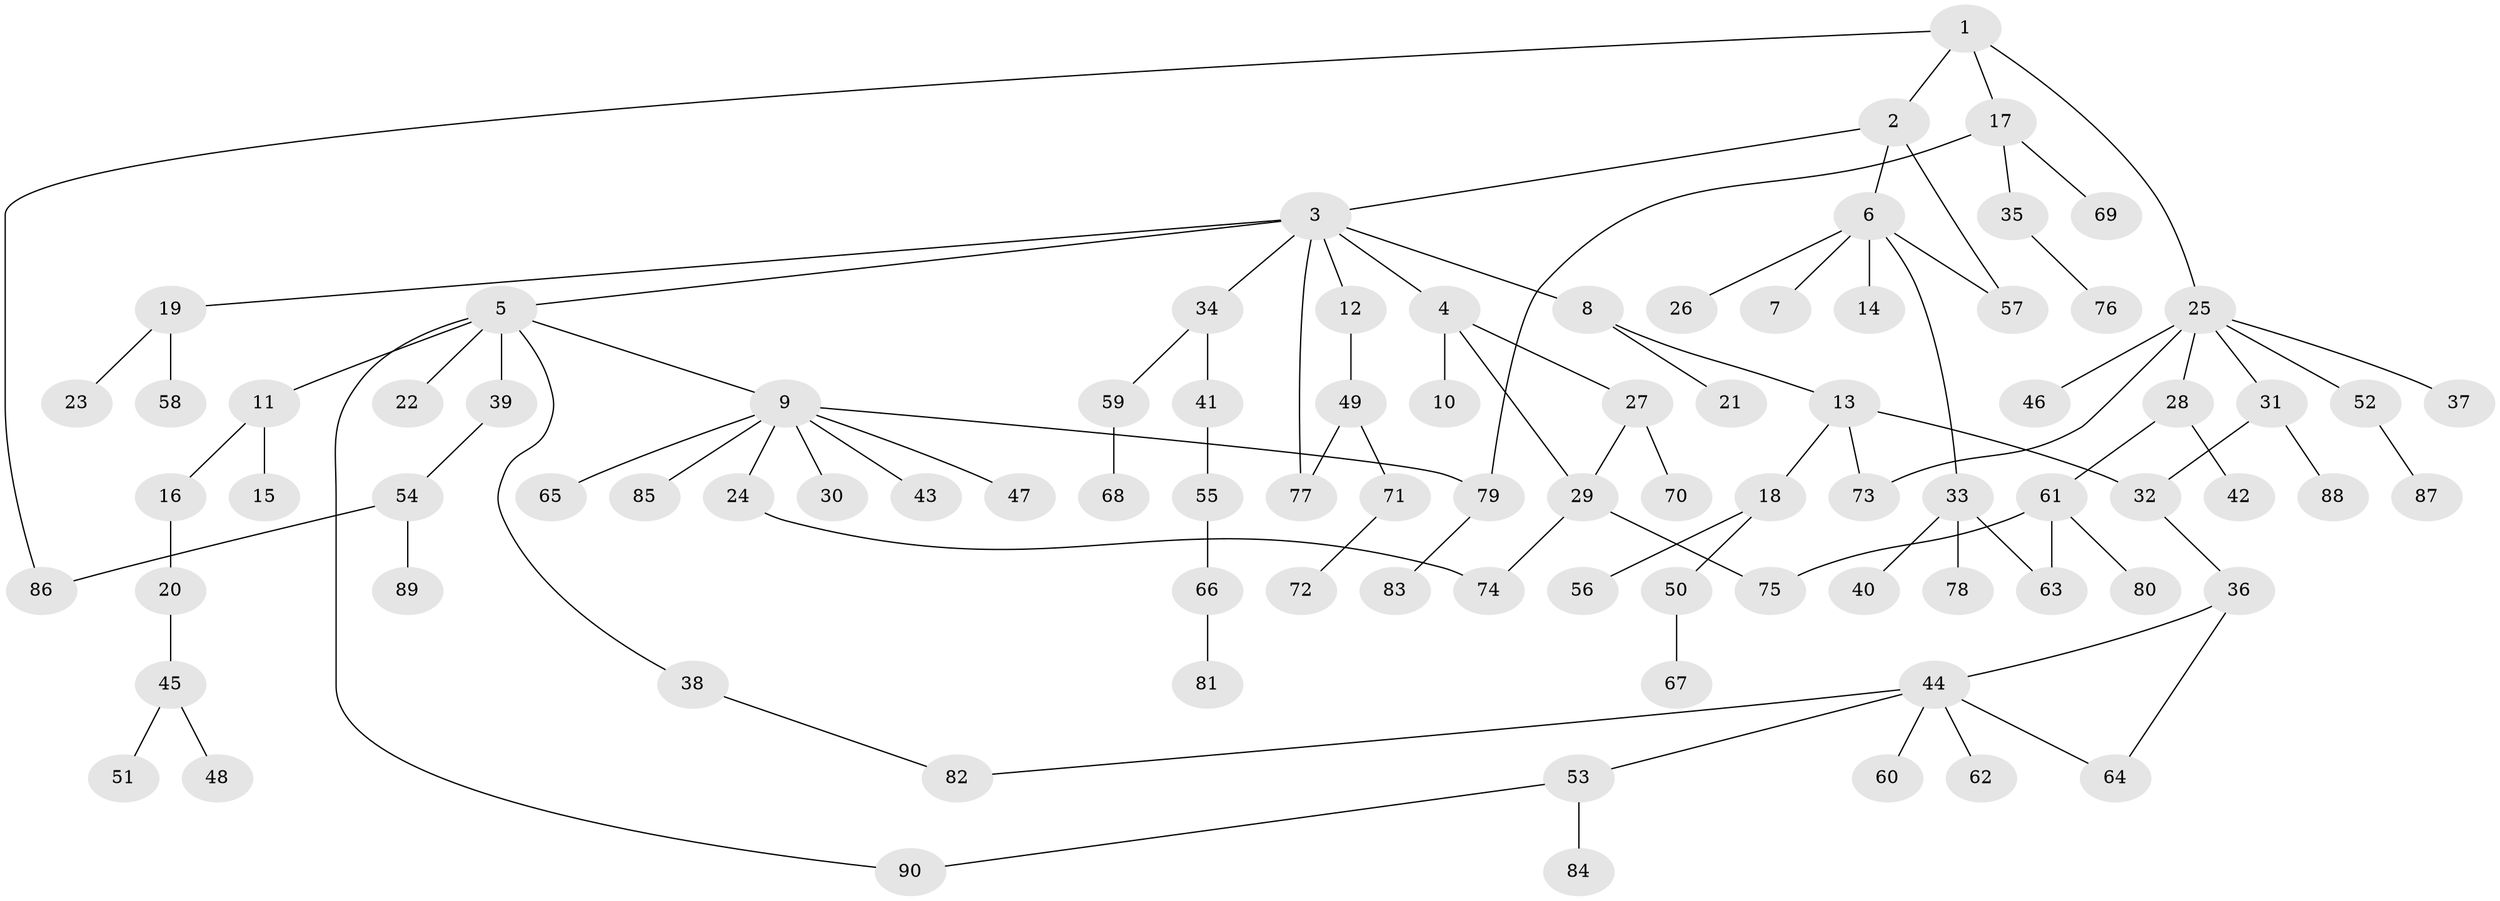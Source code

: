 // Generated by graph-tools (version 1.1) at 2025/25/03/09/25 03:25:26]
// undirected, 90 vertices, 102 edges
graph export_dot {
graph [start="1"]
  node [color=gray90,style=filled];
  1;
  2;
  3;
  4;
  5;
  6;
  7;
  8;
  9;
  10;
  11;
  12;
  13;
  14;
  15;
  16;
  17;
  18;
  19;
  20;
  21;
  22;
  23;
  24;
  25;
  26;
  27;
  28;
  29;
  30;
  31;
  32;
  33;
  34;
  35;
  36;
  37;
  38;
  39;
  40;
  41;
  42;
  43;
  44;
  45;
  46;
  47;
  48;
  49;
  50;
  51;
  52;
  53;
  54;
  55;
  56;
  57;
  58;
  59;
  60;
  61;
  62;
  63;
  64;
  65;
  66;
  67;
  68;
  69;
  70;
  71;
  72;
  73;
  74;
  75;
  76;
  77;
  78;
  79;
  80;
  81;
  82;
  83;
  84;
  85;
  86;
  87;
  88;
  89;
  90;
  1 -- 2;
  1 -- 17;
  1 -- 25;
  1 -- 86;
  2 -- 3;
  2 -- 6;
  2 -- 57;
  3 -- 4;
  3 -- 5;
  3 -- 8;
  3 -- 12;
  3 -- 19;
  3 -- 34;
  3 -- 77;
  4 -- 10;
  4 -- 27;
  4 -- 29;
  5 -- 9;
  5 -- 11;
  5 -- 22;
  5 -- 38;
  5 -- 39;
  5 -- 90;
  6 -- 7;
  6 -- 14;
  6 -- 26;
  6 -- 33;
  6 -- 57;
  8 -- 13;
  8 -- 21;
  9 -- 24;
  9 -- 30;
  9 -- 43;
  9 -- 47;
  9 -- 65;
  9 -- 79;
  9 -- 85;
  11 -- 15;
  11 -- 16;
  12 -- 49;
  13 -- 18;
  13 -- 32;
  13 -- 73;
  16 -- 20;
  17 -- 35;
  17 -- 69;
  17 -- 79;
  18 -- 50;
  18 -- 56;
  19 -- 23;
  19 -- 58;
  20 -- 45;
  24 -- 74;
  25 -- 28;
  25 -- 31;
  25 -- 37;
  25 -- 46;
  25 -- 52;
  25 -- 73;
  27 -- 70;
  27 -- 29;
  28 -- 42;
  28 -- 61;
  29 -- 75;
  29 -- 74;
  31 -- 88;
  31 -- 32;
  32 -- 36;
  33 -- 40;
  33 -- 63;
  33 -- 78;
  34 -- 41;
  34 -- 59;
  35 -- 76;
  36 -- 44;
  36 -- 64;
  38 -- 82;
  39 -- 54;
  41 -- 55;
  44 -- 53;
  44 -- 60;
  44 -- 62;
  44 -- 82;
  44 -- 64;
  45 -- 48;
  45 -- 51;
  49 -- 71;
  49 -- 77;
  50 -- 67;
  52 -- 87;
  53 -- 84;
  53 -- 90;
  54 -- 89;
  54 -- 86;
  55 -- 66;
  59 -- 68;
  61 -- 80;
  61 -- 63;
  61 -- 75;
  66 -- 81;
  71 -- 72;
  79 -- 83;
}
